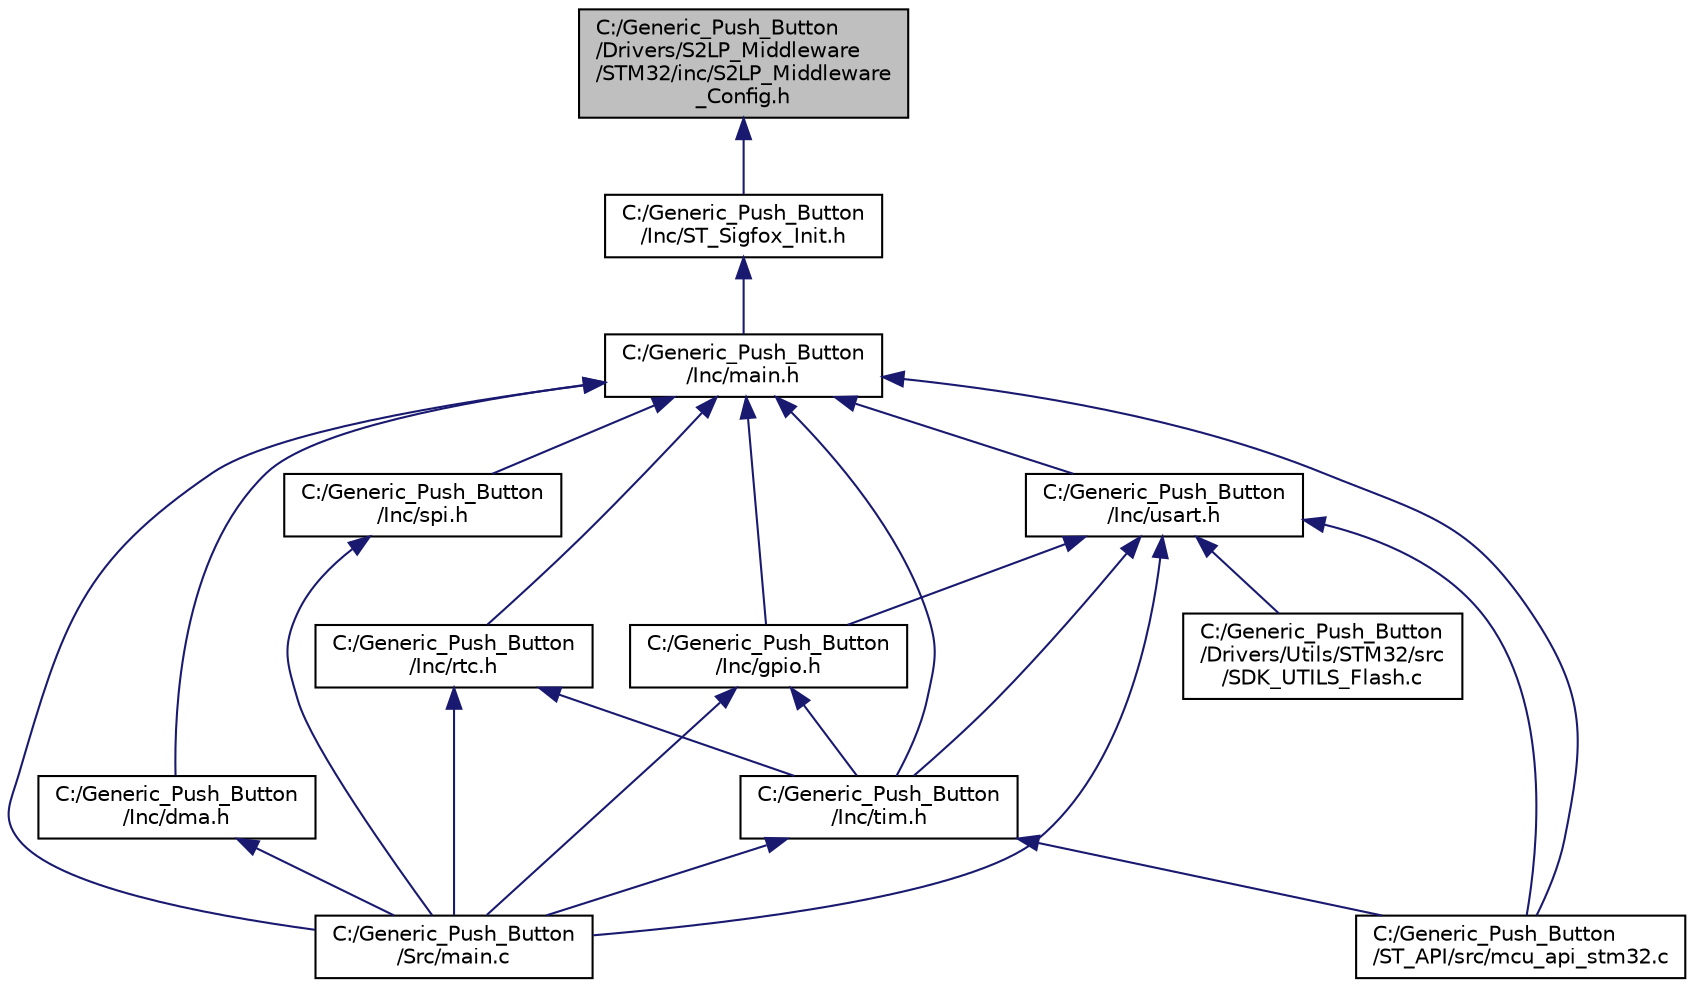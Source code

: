 digraph "C:/Generic_Push_Button/Drivers/S2LP_Middleware/STM32/inc/S2LP_Middleware_Config.h"
{
 // LATEX_PDF_SIZE
  edge [fontname="Helvetica",fontsize="10",labelfontname="Helvetica",labelfontsize="10"];
  node [fontname="Helvetica",fontsize="10",shape=record];
  Node1 [label="C:/Generic_Push_Button\l/Drivers/S2LP_Middleware\l/STM32/inc/S2LP_Middleware\l_Config.h",height=0.2,width=0.4,color="black", fillcolor="grey75", style="filled", fontcolor="black",tooltip="This file contains S2LP Middleware configuration and useful defines."];
  Node1 -> Node2 [dir="back",color="midnightblue",fontsize="10",style="solid",fontname="Helvetica"];
  Node2 [label="C:/Generic_Push_Button\l/Inc/ST_Sigfox_Init.h",height=0.2,width=0.4,color="black", fillcolor="white", style="filled",URL="$_s_t___sigfox___init_8h_source.html",tooltip=" "];
  Node2 -> Node3 [dir="back",color="midnightblue",fontsize="10",style="solid",fontname="Helvetica"];
  Node3 [label="C:/Generic_Push_Button\l/Inc/main.h",height=0.2,width=0.4,color="black", fillcolor="white", style="filled",URL="$main_8h.html",tooltip=": Header for main.c file. This file contains the common defines of the application."];
  Node3 -> Node4 [dir="back",color="midnightblue",fontsize="10",style="solid",fontname="Helvetica"];
  Node4 [label="C:/Generic_Push_Button\l/Inc/dma.h",height=0.2,width=0.4,color="black", fillcolor="white", style="filled",URL="$dma_8h_source.html",tooltip=" "];
  Node4 -> Node5 [dir="back",color="midnightblue",fontsize="10",style="solid",fontname="Helvetica"];
  Node5 [label="C:/Generic_Push_Button\l/Src/main.c",height=0.2,width=0.4,color="black", fillcolor="white", style="filled",URL="$main_8c.html",tooltip=": Main program body"];
  Node3 -> Node6 [dir="back",color="midnightblue",fontsize="10",style="solid",fontname="Helvetica"];
  Node6 [label="C:/Generic_Push_Button\l/Inc/gpio.h",height=0.2,width=0.4,color="black", fillcolor="white", style="filled",URL="$gpio_8h_source.html",tooltip=" "];
  Node6 -> Node7 [dir="back",color="midnightblue",fontsize="10",style="solid",fontname="Helvetica"];
  Node7 [label="C:/Generic_Push_Button\l/Inc/tim.h",height=0.2,width=0.4,color="black", fillcolor="white", style="filled",URL="$tim_8h_source.html",tooltip=" "];
  Node7 -> Node5 [dir="back",color="midnightblue",fontsize="10",style="solid",fontname="Helvetica"];
  Node7 -> Node8 [dir="back",color="midnightblue",fontsize="10",style="solid",fontname="Helvetica"];
  Node8 [label="C:/Generic_Push_Button\l/ST_API/src/mcu_api_stm32.c",height=0.2,width=0.4,color="black", fillcolor="white", style="filled",URL="$mcu__api__stm32_8c.html",tooltip="Sigfox MCU functions."];
  Node6 -> Node5 [dir="back",color="midnightblue",fontsize="10",style="solid",fontname="Helvetica"];
  Node3 -> Node9 [dir="back",color="midnightblue",fontsize="10",style="solid",fontname="Helvetica"];
  Node9 [label="C:/Generic_Push_Button\l/Inc/usart.h",height=0.2,width=0.4,color="black", fillcolor="white", style="filled",URL="$usart_8h_source.html",tooltip=" "];
  Node9 -> Node10 [dir="back",color="midnightblue",fontsize="10",style="solid",fontname="Helvetica"];
  Node10 [label="C:/Generic_Push_Button\l/Drivers/Utils/STM32/src\l/SDK_UTILS_Flash.c",height=0.2,width=0.4,color="black", fillcolor="white", style="filled",URL="$_s_d_k___u_t_i_l_s___flash_8c.html",tooltip="SDK EVAL flash management."];
  Node9 -> Node6 [dir="back",color="midnightblue",fontsize="10",style="solid",fontname="Helvetica"];
  Node9 -> Node7 [dir="back",color="midnightblue",fontsize="10",style="solid",fontname="Helvetica"];
  Node9 -> Node5 [dir="back",color="midnightblue",fontsize="10",style="solid",fontname="Helvetica"];
  Node9 -> Node8 [dir="back",color="midnightblue",fontsize="10",style="solid",fontname="Helvetica"];
  Node3 -> Node11 [dir="back",color="midnightblue",fontsize="10",style="solid",fontname="Helvetica"];
  Node11 [label="C:/Generic_Push_Button\l/Inc/rtc.h",height=0.2,width=0.4,color="black", fillcolor="white", style="filled",URL="$rtc_8h_source.html",tooltip=" "];
  Node11 -> Node7 [dir="back",color="midnightblue",fontsize="10",style="solid",fontname="Helvetica"];
  Node11 -> Node5 [dir="back",color="midnightblue",fontsize="10",style="solid",fontname="Helvetica"];
  Node3 -> Node12 [dir="back",color="midnightblue",fontsize="10",style="solid",fontname="Helvetica"];
  Node12 [label="C:/Generic_Push_Button\l/Inc/spi.h",height=0.2,width=0.4,color="black", fillcolor="white", style="filled",URL="$spi_8h_source.html",tooltip=" "];
  Node12 -> Node5 [dir="back",color="midnightblue",fontsize="10",style="solid",fontname="Helvetica"];
  Node3 -> Node7 [dir="back",color="midnightblue",fontsize="10",style="solid",fontname="Helvetica"];
  Node3 -> Node5 [dir="back",color="midnightblue",fontsize="10",style="solid",fontname="Helvetica"];
  Node3 -> Node8 [dir="back",color="midnightblue",fontsize="10",style="solid",fontname="Helvetica"];
}
